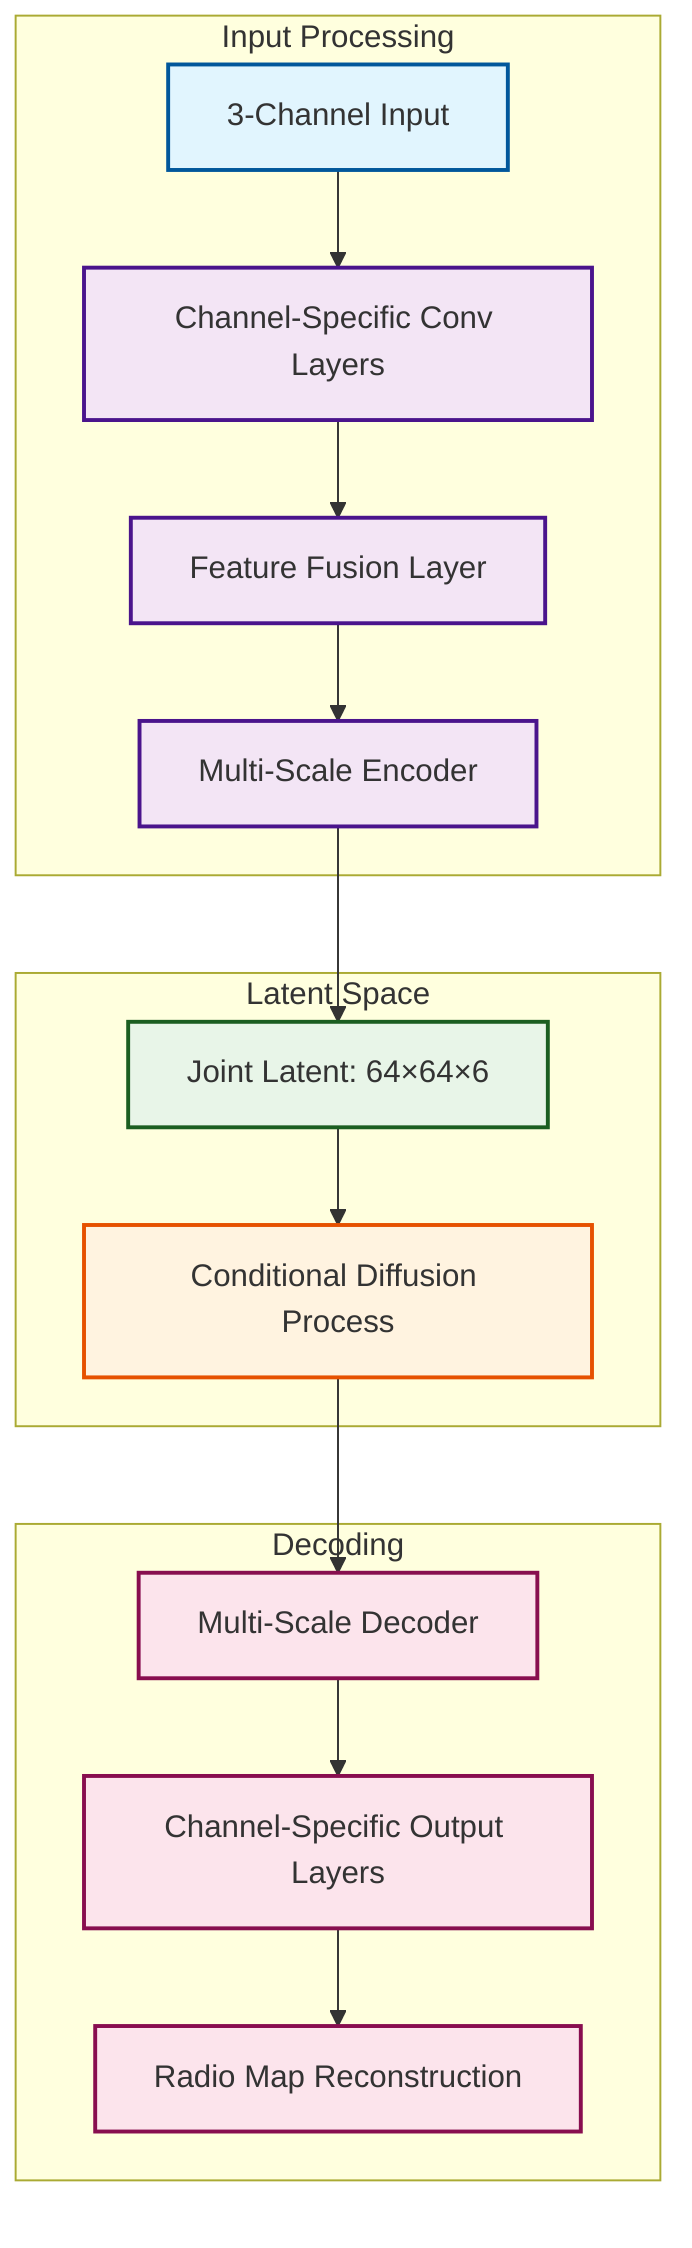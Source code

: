 %% Single Multi-Channel VAE Architecture
graph TB
    subgraph "Input Processing"
        A[3-Channel Input] --> B[Channel-Specific Conv Layers]
        B --> C[Feature Fusion Layer]
        C --> D[Multi-Scale Encoder]
    end
    
    subgraph "Latent Space"
        D --> E[Joint Latent: 64×64×6]
        E --> F[Conditional Diffusion Process]
    end
    
    subgraph "Decoding"
        F --> G[Multi-Scale Decoder]
        G --> H[Channel-Specific Output Layers]
        H --> I[Radio Map Reconstruction]
    end
    
    classDef input fill:#e1f5fe,stroke:#01579b,stroke-width:2px
    classDef encoder fill:#f3e5f5,stroke:#4a148c,stroke-width:2px
    classDef latent fill:#e8f5e8,stroke:#1b5e20,stroke-width:2px
    classDef diffusion fill:#fff3e0,stroke:#e65100,stroke-width:2px
    classDef decoder fill:#fce4ec,stroke:#880e4f,stroke-width:2px
    
    class A input
    class B,C,D encoder
    class E latent
    class F diffusion
    class G,H,I decoder